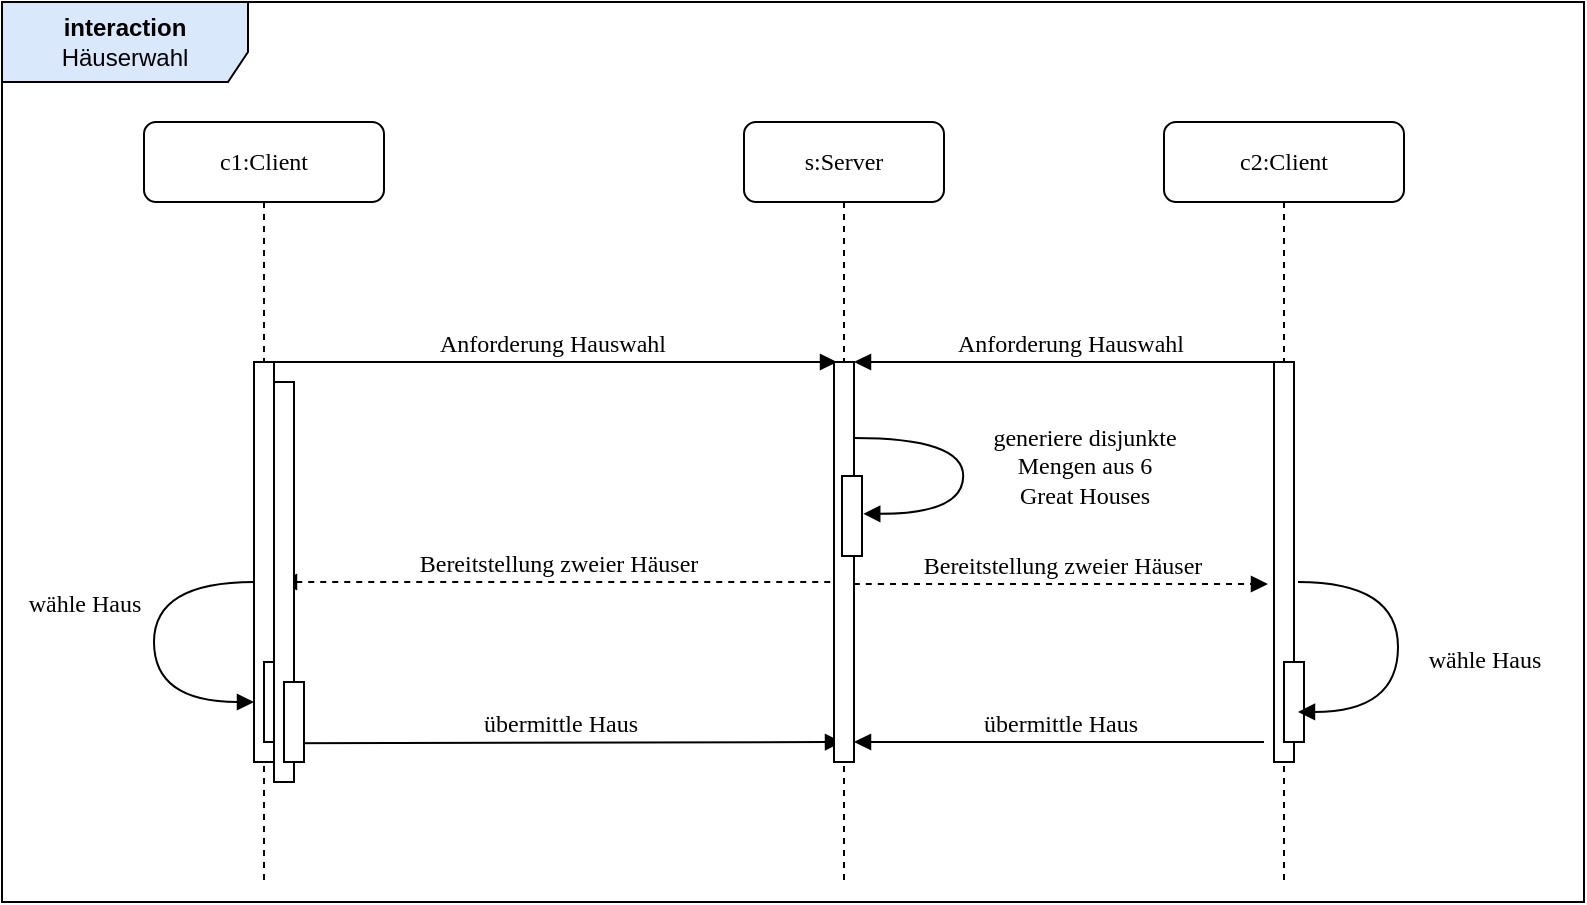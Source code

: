 <mxfile version="15.8.4" type="device"><diagram name="Page-1" id="13e1069c-82ec-6db2-03f1-153e76fe0fe0"><mxGraphModel dx="1155" dy="2163" grid="1" gridSize="10" guides="1" tooltips="1" connect="1" arrows="1" fold="1" page="1" pageScale="1" pageWidth="1100" pageHeight="850" background="none" math="0" shadow="0"><root><mxCell id="0"/><mxCell id="1" parent="0"/><mxCell id="LYEXIUJDoCcq1CguSW9N-1" value="&lt;b&gt;interaction &lt;/b&gt;Häuserwahl" style="shape=umlFrame;whiteSpace=wrap;html=1;width=123;height=40;fillColor=#dae8fc;strokeColor=#000000;" vertex="1" parent="1"><mxGeometry x="29" y="20" width="791" height="450" as="geometry"/></mxCell><mxCell id="7baba1c4bc27f4b0-4" value="c2:Client" style="shape=umlLifeline;perimeter=lifelinePerimeter;whiteSpace=wrap;html=1;container=1;collapsible=0;recursiveResize=0;outlineConnect=0;rounded=1;shadow=0;comic=0;labelBackgroundColor=none;strokeWidth=1;fontFamily=Verdana;fontSize=12;align=center;" parent="1" vertex="1"><mxGeometry x="610" y="80" width="120" height="380" as="geometry"/></mxCell><mxCell id="pmIwBHNfAL1zV5VjBDVN-9" value="" style="html=1;points=[];perimeter=orthogonalPerimeter;rounded=0;shadow=0;comic=0;labelBackgroundColor=none;strokeWidth=1;fontFamily=Verdana;fontSize=12;align=center;" parent="7baba1c4bc27f4b0-4" vertex="1"><mxGeometry x="55" y="270" width="10" height="40" as="geometry"/></mxCell><mxCell id="7baba1c4bc27f4b0-16" value="" style="html=1;points=[];perimeter=orthogonalPerimeter;rounded=0;shadow=0;comic=0;labelBackgroundColor=none;strokeWidth=1;fontFamily=Verdana;fontSize=12;align=center;" parent="7baba1c4bc27f4b0-4" vertex="1"><mxGeometry x="55" y="140" width="10" height="180" as="geometry"/></mxCell><mxCell id="LYEXIUJDoCcq1CguSW9N-6" value="" style="html=1;points=[];perimeter=orthogonalPerimeter;rounded=0;shadow=0;comic=0;labelBackgroundColor=none;strokeWidth=1;fontFamily=Verdana;fontSize=12;align=center;" vertex="1" parent="7baba1c4bc27f4b0-4"><mxGeometry x="55" y="120" width="10" height="200" as="geometry"/></mxCell><mxCell id="LYEXIUJDoCcq1CguSW9N-7" value="" style="html=1;points=[];perimeter=orthogonalPerimeter;rounded=0;shadow=0;comic=0;labelBackgroundColor=none;strokeWidth=1;fontFamily=Verdana;fontSize=12;align=center;" vertex="1" parent="7baba1c4bc27f4b0-4"><mxGeometry x="60" y="270" width="10" height="40" as="geometry"/></mxCell><mxCell id="pmIwBHNfAL1zV5VjBDVN-11" value="übermittle Haus" style="html=1;verticalAlign=bottom;endArrow=block;labelBackgroundColor=none;fontFamily=Verdana;fontSize=12;edgeStyle=elbowEdgeStyle;elbow=vertical;exitX=1.271;exitY=0.311;exitDx=0;exitDy=0;exitPerimeter=0;" parent="1" edge="1"><mxGeometry relative="1" as="geometry"><mxPoint x="167.71" y="390.62" as="sourcePoint"/><mxPoint x="449" y="390" as="targetPoint"/><Array as="points"><mxPoint x="269.5" y="390"/></Array></mxGeometry></mxCell><mxCell id="pmIwBHNfAL1zV5VjBDVN-2" value="Bereitstellung zweier Häuser" style="html=1;verticalAlign=bottom;endArrow=none;labelBackgroundColor=none;fontFamily=Verdana;fontSize=12;edgeStyle=elbowEdgeStyle;elbow=vertical;endFill=0;startArrow=block;startFill=1;dashed=1;" parent="1" edge="1" target="7baba1c4bc27f4b0-13"><mxGeometry relative="1" as="geometry"><mxPoint x="168" y="310" as="sourcePoint"/><mxPoint x="449.0" y="280.0" as="targetPoint"/><Array as="points"><mxPoint x="380" y="310"/></Array></mxGeometry></mxCell><mxCell id="7baba1c4bc27f4b0-3" value="s:Server" style="shape=umlLifeline;perimeter=lifelinePerimeter;whiteSpace=wrap;html=1;container=1;collapsible=0;recursiveResize=0;outlineConnect=0;rounded=1;shadow=0;comic=0;labelBackgroundColor=none;strokeWidth=1;fontFamily=Verdana;fontSize=12;align=center;" parent="1" vertex="1"><mxGeometry x="400" y="80" width="100" height="380" as="geometry"/></mxCell><mxCell id="7baba1c4bc27f4b0-13" value="" style="html=1;points=[];perimeter=orthogonalPerimeter;rounded=0;shadow=0;comic=0;labelBackgroundColor=none;strokeWidth=1;fontFamily=Verdana;fontSize=12;align=center;" parent="7baba1c4bc27f4b0-3" vertex="1"><mxGeometry x="45" y="120" width="10" height="200" as="geometry"/></mxCell><mxCell id="7baba1c4bc27f4b0-8" value="c1:Client" style="shape=umlLifeline;perimeter=lifelinePerimeter;whiteSpace=wrap;html=1;container=1;collapsible=0;recursiveResize=0;outlineConnect=0;rounded=1;shadow=0;comic=0;labelBackgroundColor=none;strokeWidth=1;fontFamily=Verdana;fontSize=12;align=center;" parent="1" vertex="1"><mxGeometry x="100" y="80" width="120" height="380" as="geometry"/></mxCell><mxCell id="7baba1c4bc27f4b0-9" value="" style="html=1;points=[];perimeter=orthogonalPerimeter;rounded=0;shadow=0;comic=0;labelBackgroundColor=none;strokeWidth=1;fontFamily=Verdana;fontSize=12;align=center;" parent="7baba1c4bc27f4b0-8" vertex="1"><mxGeometry x="55" y="120" width="10" height="200" as="geometry"/></mxCell><mxCell id="pmIwBHNfAL1zV5VjBDVN-12" value="" style="html=1;points=[];perimeter=orthogonalPerimeter;rounded=0;shadow=0;comic=0;labelBackgroundColor=none;strokeWidth=1;fontFamily=Verdana;fontSize=12;align=center;" parent="7baba1c4bc27f4b0-8" vertex="1"><mxGeometry x="60" y="270" width="10" height="40" as="geometry"/></mxCell><mxCell id="pmIwBHNfAL1zV5VjBDVN-13" value="wähle Haus" style="html=1;verticalAlign=bottom;endArrow=block;labelBackgroundColor=none;fontFamily=Verdana;fontSize=12;elbow=vertical;edgeStyle=orthogonalEdgeStyle;curved=1;exitX=0;exitY=0.55;exitPerimeter=0;exitDx=0;exitDy=0;" parent="7baba1c4bc27f4b0-8" edge="1" source="7baba1c4bc27f4b0-9"><mxGeometry x="-0.13" y="-35" relative="1" as="geometry"><mxPoint x="55.003" y="210" as="sourcePoint"/><mxPoint x="55" y="290" as="targetPoint"/><Array as="points"><mxPoint x="5" y="230"/><mxPoint x="5" y="290"/></Array><mxPoint as="offset"/></mxGeometry></mxCell><mxCell id="7baba1c4bc27f4b0-17" value="Anforderung Hauswahl" style="html=1;verticalAlign=bottom;endArrow=none;labelBackgroundColor=none;fontFamily=Verdana;fontSize=12;edgeStyle=elbowEdgeStyle;elbow=vertical;endFill=0;startArrow=block;startFill=1;" parent="1" source="7baba1c4bc27f4b0-13" edge="1"><mxGeometry relative="1" as="geometry"><mxPoint x="510" y="220" as="sourcePoint"/><Array as="points"><mxPoint x="620" y="200"/><mxPoint x="460" y="220"/></Array><mxPoint x="670" y="200" as="targetPoint"/></mxGeometry></mxCell><mxCell id="7baba1c4bc27f4b0-11" value="Anforderung Hauswahl" style="html=1;verticalAlign=bottom;endArrow=block;labelBackgroundColor=none;fontFamily=Verdana;fontSize=12;edgeStyle=elbowEdgeStyle;elbow=vertical;" parent="1" edge="1"><mxGeometry relative="1" as="geometry"><mxPoint x="160" y="200" as="sourcePoint"/><mxPoint x="446.5" y="200" as="targetPoint"/><Array as="points"><mxPoint x="267" y="200"/></Array></mxGeometry></mxCell><mxCell id="pmIwBHNfAL1zV5VjBDVN-5" value="Bereitstellung zweier Häuser" style="html=1;verticalAlign=bottom;endArrow=block;labelBackgroundColor=none;fontFamily=Verdana;fontSize=12;edgeStyle=elbowEdgeStyle;elbow=vertical;endFill=1;startArrow=none;startFill=0;dashed=1;" parent="1" edge="1"><mxGeometry relative="1" as="geometry"><mxPoint x="455" y="311" as="sourcePoint"/><Array as="points"><mxPoint x="460" y="311"/></Array><mxPoint x="662" y="311" as="targetPoint"/></mxGeometry></mxCell><mxCell id="pmIwBHNfAL1zV5VjBDVN-6" value="generiere disjunkte &lt;br&gt;Mengen aus 6 &lt;br&gt;Great Houses" style="html=1;verticalAlign=bottom;endArrow=block;labelBackgroundColor=none;fontFamily=Verdana;fontSize=12;elbow=vertical;edgeStyle=orthogonalEdgeStyle;curved=1;entryX=1;entryY=0.286;entryPerimeter=0;exitX=1.038;exitY=0.345;exitPerimeter=0;" parent="1" edge="1"><mxGeometry x="0.299" y="60" relative="1" as="geometry"><mxPoint x="455.0" y="238.01" as="sourcePoint"/><mxPoint x="459.62" y="275.93" as="targetPoint"/><Array as="points"><mxPoint x="509.62" y="237.91"/><mxPoint x="509.62" y="275.91"/></Array><mxPoint x="60" y="-60" as="offset"/></mxGeometry></mxCell><mxCell id="pmIwBHNfAL1zV5VjBDVN-7" value="" style="html=1;points=[];perimeter=orthogonalPerimeter;rounded=0;shadow=0;comic=0;labelBackgroundColor=none;strokeWidth=1;fontFamily=Verdana;fontSize=12;align=center;" parent="1" vertex="1"><mxGeometry x="449" y="257" width="10" height="40" as="geometry"/></mxCell><mxCell id="pmIwBHNfAL1zV5VjBDVN-8" value="wähle Haus" style="html=1;verticalAlign=bottom;endArrow=block;labelBackgroundColor=none;fontFamily=Verdana;fontSize=12;elbow=vertical;edgeStyle=orthogonalEdgeStyle;curved=1;entryX=1.2;entryY=0.861;entryPerimeter=0;entryDx=0;entryDy=0;" parent="1" edge="1" target="7baba1c4bc27f4b0-16"><mxGeometry x="0.187" y="43" relative="1" as="geometry"><mxPoint x="677" y="310" as="sourcePoint"/><mxPoint x="677.003" y="348.333" as="targetPoint"/><Array as="points"><mxPoint x="727" y="310"/><mxPoint x="727" y="375"/></Array><mxPoint as="offset"/></mxGeometry></mxCell><mxCell id="pmIwBHNfAL1zV5VjBDVN-10" value="übermittle Haus" style="html=1;verticalAlign=bottom;endArrow=none;labelBackgroundColor=none;fontFamily=Verdana;fontSize=12;edgeStyle=elbowEdgeStyle;elbow=vertical;endFill=0;startArrow=block;startFill=1;" parent="1" source="7baba1c4bc27f4b0-13" edge="1"><mxGeometry relative="1" as="geometry"><mxPoint x="459" y="355" as="sourcePoint"/><Array as="points"><mxPoint x="580" y="390"/></Array><mxPoint x="660" y="390" as="targetPoint"/></mxGeometry></mxCell><mxCell id="LYEXIUJDoCcq1CguSW9N-4" value="" style="html=1;points=[];perimeter=orthogonalPerimeter;rounded=0;shadow=0;comic=0;labelBackgroundColor=none;strokeWidth=1;fontFamily=Verdana;fontSize=12;align=center;" vertex="1" parent="1"><mxGeometry x="165" y="210" width="10" height="200" as="geometry"/></mxCell><mxCell id="LYEXIUJDoCcq1CguSW9N-5" value="" style="html=1;points=[];perimeter=orthogonalPerimeter;rounded=0;shadow=0;comic=0;labelBackgroundColor=none;strokeWidth=1;fontFamily=Verdana;fontSize=12;align=center;" vertex="1" parent="1"><mxGeometry x="170" y="360" width="10" height="40" as="geometry"/></mxCell></root></mxGraphModel></diagram></mxfile>